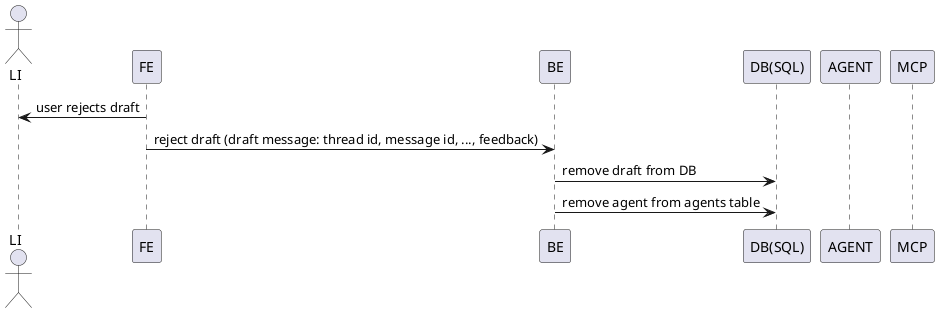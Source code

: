@startuml
actor LI
participant FE
participant BE
participant DB as "DB(SQL)"
participant AGENT
participant MCP

LI <- FE: user rejects draft
FE -> BE: reject draft (draft message: thread id, message id, ..., feedback)
BE -> DB: remove draft from DB
BE -> DB: remove agent from agents table
@enduml
